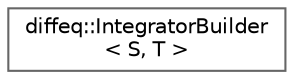 digraph "Graphical Class Hierarchy"
{
 // LATEX_PDF_SIZE
  bgcolor="transparent";
  edge [fontname=Helvetica,fontsize=10,labelfontname=Helvetica,labelfontsize=10];
  node [fontname=Helvetica,fontsize=10,shape=box,height=0.2,width=0.4];
  rankdir="LR";
  Node0 [id="Node000000",label="diffeq::IntegratorBuilder\l\< S, T \>",height=0.2,width=0.4,color="grey40", fillcolor="white", style="filled",URL="$classdiffeq_1_1_integrator_builder.html",tooltip="Builder for composing multiple facilities."];
}

